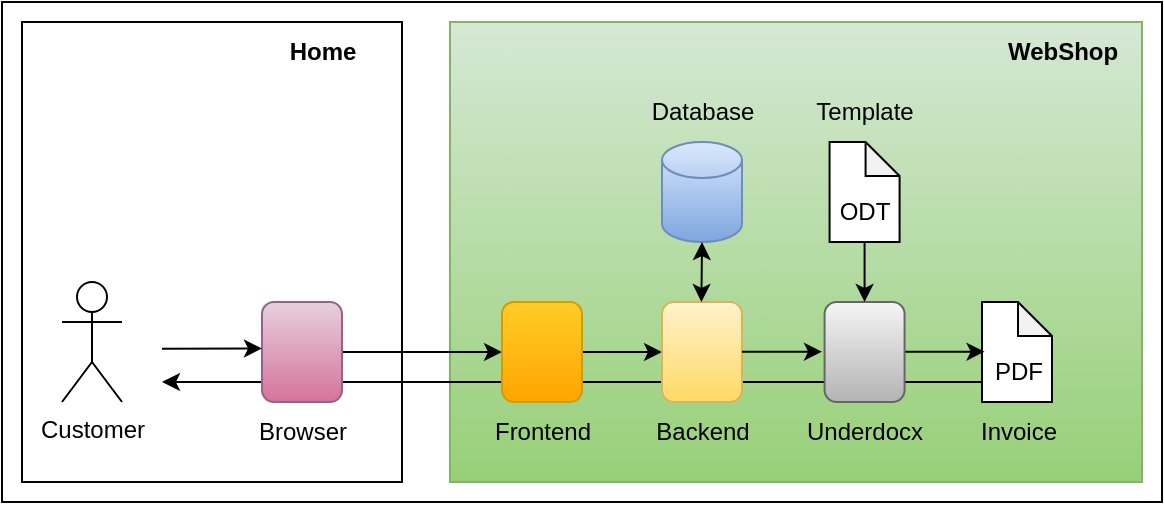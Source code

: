 <mxfile version="26.0.4">
  <diagram name="Seite-1" id="2_PFGbZ4jDWjoBrt2Cnf">
    <mxGraphModel dx="1195" dy="703" grid="1" gridSize="10" guides="1" tooltips="1" connect="1" arrows="1" fold="1" page="1" pageScale="1" pageWidth="827" pageHeight="1169" math="0" shadow="0">
      <root>
        <mxCell id="0" />
        <mxCell id="1" parent="0" />
        <mxCell id="cFABuJ7sHTpeOhBeDjZJ-1" value="" style="rounded=0;whiteSpace=wrap;html=1;" vertex="1" parent="1">
          <mxGeometry x="70" y="870" width="580" height="250" as="geometry" />
        </mxCell>
        <mxCell id="VwH9SdVSL0BFMo1bXLVh-33" value="" style="rounded=0;whiteSpace=wrap;html=1;" parent="1" vertex="1">
          <mxGeometry x="80" y="880" width="190" height="230" as="geometry" />
        </mxCell>
        <mxCell id="VwH9SdVSL0BFMo1bXLVh-18" value="" style="rounded=0;whiteSpace=wrap;html=1;fillColor=#d5e8d4;gradientColor=#97d077;strokeColor=#82b366;" parent="1" vertex="1">
          <mxGeometry x="294" y="880" width="346" height="230" as="geometry" />
        </mxCell>
        <mxCell id="VwH9SdVSL0BFMo1bXLVh-16" style="edgeStyle=orthogonalEdgeStyle;rounded=0;orthogonalLoop=1;jettySize=auto;html=1;exitX=0.5;exitY=1;exitDx=0;exitDy=0;exitPerimeter=0;" parent="1" source="VwH9SdVSL0BFMo1bXLVh-14" edge="1">
          <mxGeometry relative="1" as="geometry">
            <mxPoint x="150" y="1060" as="targetPoint" />
            <Array as="points">
              <mxPoint x="580" y="1060" />
              <mxPoint x="150" y="1060" />
            </Array>
          </mxGeometry>
        </mxCell>
        <mxCell id="Grm8LHgIVp3oz6h8upT6-35" value="Customer" style="shape=umlActor;verticalLabelPosition=bottom;verticalAlign=top;html=1;outlineConnect=0;" parent="1" vertex="1">
          <mxGeometry x="100" y="1010" width="30" height="60" as="geometry" />
        </mxCell>
        <mxCell id="VwH9SdVSL0BFMo1bXLVh-21" style="edgeStyle=orthogonalEdgeStyle;rounded=0;orthogonalLoop=1;jettySize=auto;html=1;exitX=1;exitY=0.5;exitDx=0;exitDy=0;entryX=0;entryY=0.5;entryDx=0;entryDy=0;" parent="1" source="VwH9SdVSL0BFMo1bXLVh-3" target="VwH9SdVSL0BFMo1bXLVh-5" edge="1">
          <mxGeometry relative="1" as="geometry" />
        </mxCell>
        <mxCell id="VwH9SdVSL0BFMo1bXLVh-3" value="" style="rounded=1;whiteSpace=wrap;html=1;fillColor=#e6d0de;gradientColor=#d5739d;strokeColor=#996185;" parent="1" vertex="1">
          <mxGeometry x="200" y="1020" width="40" height="50" as="geometry" />
        </mxCell>
        <mxCell id="VwH9SdVSL0BFMo1bXLVh-4" value="Browser" style="text;html=1;align=center;verticalAlign=middle;resizable=0;points=[];autosize=1;strokeColor=none;fillColor=none;" parent="1" vertex="1">
          <mxGeometry x="185" y="1070" width="70" height="30" as="geometry" />
        </mxCell>
        <mxCell id="VwH9SdVSL0BFMo1bXLVh-22" style="edgeStyle=orthogonalEdgeStyle;rounded=0;orthogonalLoop=1;jettySize=auto;html=1;exitX=1;exitY=0.5;exitDx=0;exitDy=0;entryX=0;entryY=0.5;entryDx=0;entryDy=0;" parent="1" source="VwH9SdVSL0BFMo1bXLVh-5" target="VwH9SdVSL0BFMo1bXLVh-6" edge="1">
          <mxGeometry relative="1" as="geometry" />
        </mxCell>
        <mxCell id="VwH9SdVSL0BFMo1bXLVh-5" value="" style="rounded=1;whiteSpace=wrap;html=1;fillColor=#ffcd28;gradientColor=#ffa500;strokeColor=#d79b00;" parent="1" vertex="1">
          <mxGeometry x="320" y="1020" width="40" height="50" as="geometry" />
        </mxCell>
        <mxCell id="VwH9SdVSL0BFMo1bXLVh-7" value="Frontend" style="text;html=1;align=center;verticalAlign=middle;resizable=0;points=[];autosize=1;strokeColor=none;fillColor=none;" parent="1" vertex="1">
          <mxGeometry x="305" y="1070" width="70" height="30" as="geometry" />
        </mxCell>
        <mxCell id="VwH9SdVSL0BFMo1bXLVh-8" value="Backend" style="text;html=1;align=center;verticalAlign=middle;resizable=0;points=[];autosize=1;strokeColor=none;fillColor=none;" parent="1" vertex="1">
          <mxGeometry x="385" y="1070" width="70" height="30" as="geometry" />
        </mxCell>
        <mxCell id="VwH9SdVSL0BFMo1bXLVh-9" value="" style="shape=cylinder3;whiteSpace=wrap;html=1;boundedLbl=1;backgroundOutline=1;size=9;fillColor=#dae8fc;gradientColor=#7ea6e0;strokeColor=#6c8ebf;" parent="1" vertex="1">
          <mxGeometry x="400" y="940" width="40" height="50" as="geometry" />
        </mxCell>
        <mxCell id="VwH9SdVSL0BFMo1bXLVh-10" value="Database" style="text;html=1;align=center;verticalAlign=middle;resizable=0;points=[];autosize=1;strokeColor=none;fillColor=none;" parent="1" vertex="1">
          <mxGeometry x="385" y="910" width="70" height="30" as="geometry" />
        </mxCell>
        <mxCell id="VwH9SdVSL0BFMo1bXLVh-11" value="Underdocx" style="text;html=1;align=center;verticalAlign=middle;resizable=0;points=[];autosize=1;strokeColor=none;fillColor=none;" parent="1" vertex="1">
          <mxGeometry x="461.29" y="1070" width="80" height="30" as="geometry" />
        </mxCell>
        <mxCell id="VwH9SdVSL0BFMo1bXLVh-14" value="" style="shape=note;whiteSpace=wrap;html=1;backgroundOutline=1;darkOpacity=0.05;size=17;" parent="1" vertex="1">
          <mxGeometry x="560" y="1020" width="35" height="50" as="geometry" />
        </mxCell>
        <mxCell id="VwH9SdVSL0BFMo1bXLVh-15" value="Invoice" style="text;html=1;align=center;verticalAlign=middle;resizable=0;points=[];autosize=1;strokeColor=none;fillColor=none;" parent="1" vertex="1">
          <mxGeometry x="547.5" y="1070" width="60" height="30" as="geometry" />
        </mxCell>
        <mxCell id="VwH9SdVSL0BFMo1bXLVh-17" value="PDF" style="text;html=1;align=center;verticalAlign=middle;resizable=0;points=[];autosize=1;strokeColor=none;fillColor=none;" parent="1" vertex="1">
          <mxGeometry x="552.5" y="1040" width="50" height="30" as="geometry" />
        </mxCell>
        <mxCell id="VwH9SdVSL0BFMo1bXLVh-19" value="&lt;b&gt;WebShop&lt;/b&gt;" style="text;html=1;align=center;verticalAlign=middle;resizable=0;points=[];autosize=1;strokeColor=none;fillColor=none;" parent="1" vertex="1">
          <mxGeometry x="560" y="880" width="80" height="30" as="geometry" />
        </mxCell>
        <mxCell id="VwH9SdVSL0BFMo1bXLVh-6" value="" style="rounded=1;whiteSpace=wrap;html=1;fillColor=#fff2cc;gradientColor=#ffd966;strokeColor=#d6b656;" parent="1" vertex="1">
          <mxGeometry x="400" y="1020" width="40" height="50" as="geometry" />
        </mxCell>
        <mxCell id="VwH9SdVSL0BFMo1bXLVh-28" value="" style="endArrow=classic;html=1;rounded=0;" parent="1" edge="1">
          <mxGeometry width="50" height="50" relative="1" as="geometry">
            <mxPoint x="440" y="1044.83" as="sourcePoint" />
            <mxPoint x="480" y="1044.83" as="targetPoint" />
          </mxGeometry>
        </mxCell>
        <mxCell id="VwH9SdVSL0BFMo1bXLVh-29" value="" style="endArrow=classic;html=1;rounded=0;" parent="1" edge="1">
          <mxGeometry width="50" height="50" relative="1" as="geometry">
            <mxPoint x="521.29" y="1044.83" as="sourcePoint" />
            <mxPoint x="561.29" y="1044.83" as="targetPoint" />
          </mxGeometry>
        </mxCell>
        <mxCell id="VwH9SdVSL0BFMo1bXLVh-30" value="" style="endArrow=classic;html=1;rounded=0;entryX=0;entryY=0;entryDx=0;entryDy=0;" parent="1" edge="1">
          <mxGeometry width="50" height="50" relative="1" as="geometry">
            <mxPoint x="150" y="1043.34" as="sourcePoint" />
            <mxPoint x="200" y="1043.2" as="targetPoint" />
          </mxGeometry>
        </mxCell>
        <mxCell id="VwH9SdVSL0BFMo1bXLVh-31" value="" style="rounded=1;whiteSpace=wrap;html=1;fillColor=#f5f5f5;gradientColor=#b3b3b3;strokeColor=#666666;" parent="1" vertex="1">
          <mxGeometry x="481.29" y="1020" width="40" height="50" as="geometry" />
        </mxCell>
        <mxCell id="VwH9SdVSL0BFMo1bXLVh-32" value="" style="endArrow=classic;startArrow=classic;html=1;rounded=0;" parent="1" edge="1">
          <mxGeometry width="50" height="50" relative="1" as="geometry">
            <mxPoint x="419.71" y="1020" as="sourcePoint" />
            <mxPoint x="420" y="990" as="targetPoint" />
          </mxGeometry>
        </mxCell>
        <mxCell id="VwH9SdVSL0BFMo1bXLVh-34" value="&lt;b&gt;Home&lt;/b&gt;" style="text;html=1;align=center;verticalAlign=middle;resizable=0;points=[];autosize=1;strokeColor=none;fillColor=none;" parent="1" vertex="1">
          <mxGeometry x="200" y="880" width="60" height="30" as="geometry" />
        </mxCell>
        <mxCell id="VwH9SdVSL0BFMo1bXLVh-35" value="" style="shape=note;whiteSpace=wrap;html=1;backgroundOutline=1;darkOpacity=0.05;size=17;" parent="1" vertex="1">
          <mxGeometry x="483.79" y="940" width="35" height="50" as="geometry" />
        </mxCell>
        <mxCell id="VwH9SdVSL0BFMo1bXLVh-36" value="ODT" style="text;html=1;align=center;verticalAlign=middle;resizable=0;points=[];autosize=1;strokeColor=none;fillColor=none;" parent="1" vertex="1">
          <mxGeometry x="476.29" y="960" width="50" height="30" as="geometry" />
        </mxCell>
        <mxCell id="VwH9SdVSL0BFMo1bXLVh-37" value="Template" style="text;html=1;align=center;verticalAlign=middle;resizable=0;points=[];autosize=1;strokeColor=none;fillColor=none;" parent="1" vertex="1">
          <mxGeometry x="466.29" y="910" width="70" height="30" as="geometry" />
        </mxCell>
        <mxCell id="VwH9SdVSL0BFMo1bXLVh-38" value="" style="endArrow=classic;html=1;rounded=0;exitX=0.5;exitY=1;exitDx=0;exitDy=0;exitPerimeter=0;entryX=0.5;entryY=0;entryDx=0;entryDy=0;" parent="1" source="VwH9SdVSL0BFMo1bXLVh-35" target="VwH9SdVSL0BFMo1bXLVh-31" edge="1">
          <mxGeometry width="50" height="50" relative="1" as="geometry">
            <mxPoint x="520" y="1180" as="sourcePoint" />
            <mxPoint x="570" y="1130" as="targetPoint" />
          </mxGeometry>
        </mxCell>
      </root>
    </mxGraphModel>
  </diagram>
</mxfile>

